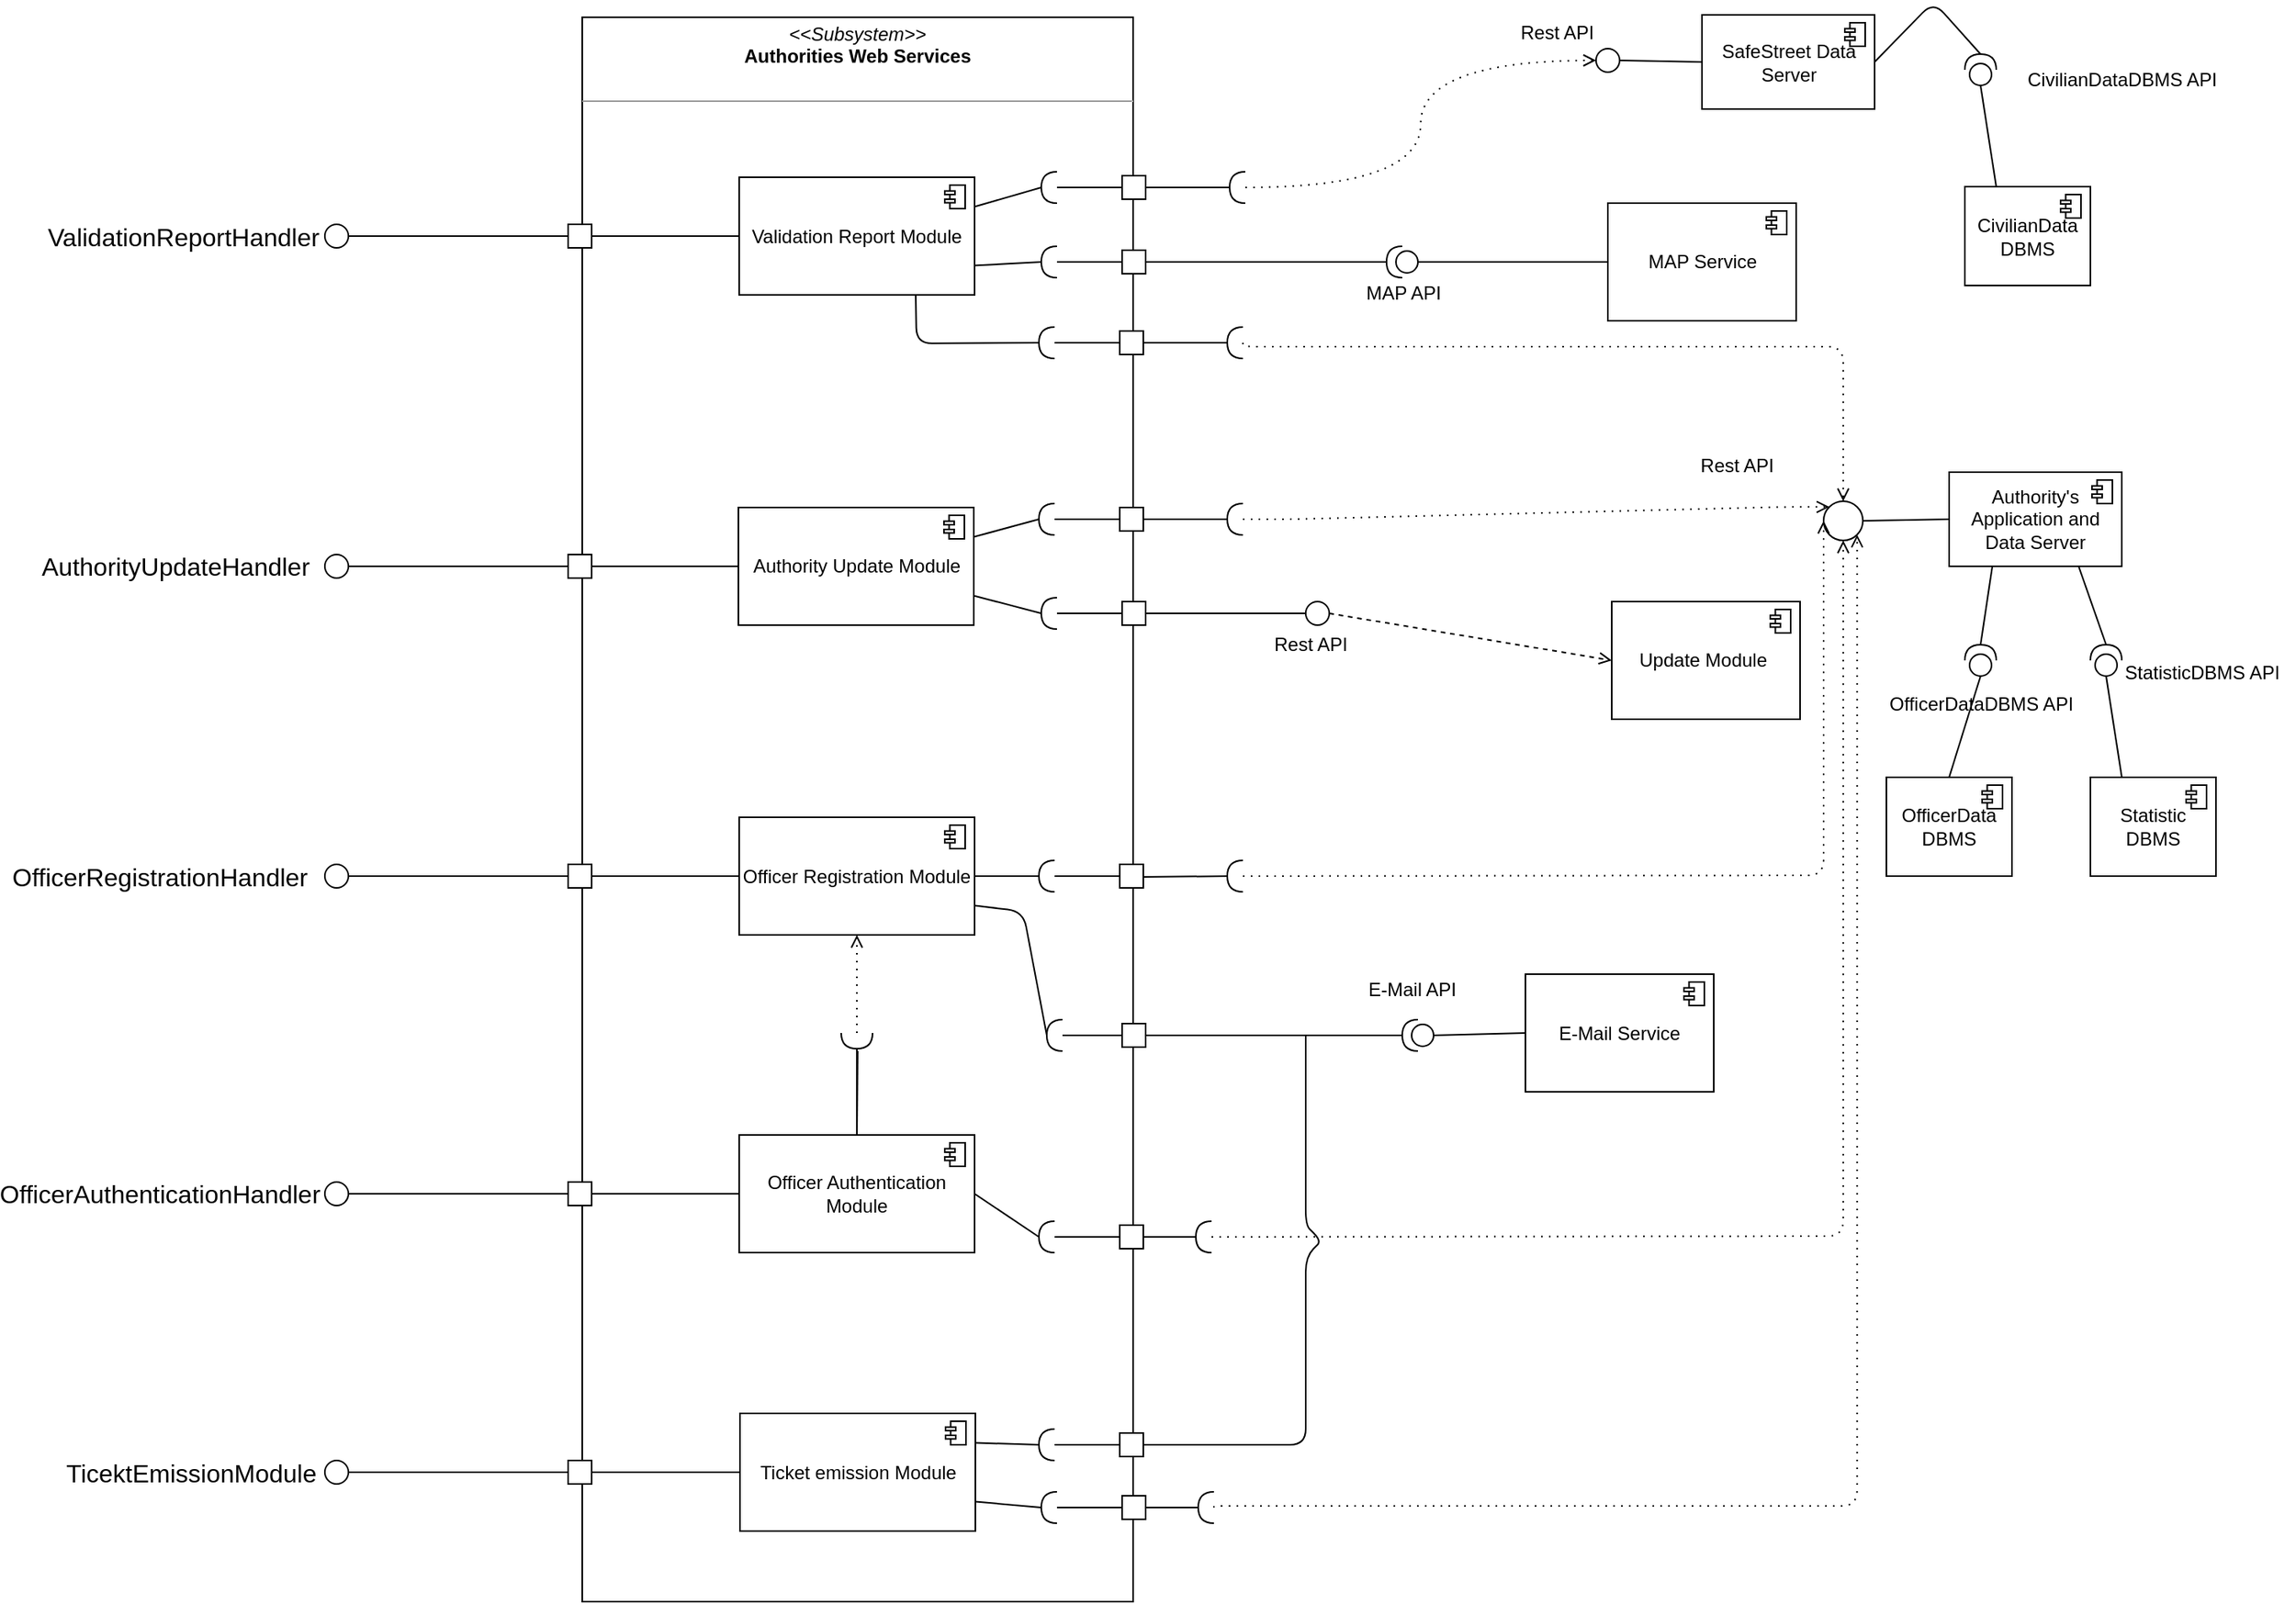 <mxfile version="12.2.6" type="device" pages="1"><diagram id="7313FzTqsK04Uug-uQVO" name="Page-1"><mxGraphModel dx="1117" dy="600" grid="1" gridSize="10" guides="1" tooltips="1" connect="1" arrows="1" fold="1" page="0" pageScale="1" pageWidth="1169" pageHeight="827" math="0" shadow="0"><root><mxCell id="0"/><mxCell id="1" parent="0"/><mxCell id="FjwU_czPNZbMRuDMUTkE-5" value="&lt;p style=&quot;margin: 0px ; margin-top: 4px ; text-align: center&quot;&gt;&lt;i&gt;&amp;lt;&amp;lt;Subsystem&amp;gt;&amp;gt;&lt;/i&gt;&lt;br&gt;&lt;b&gt;Authorities Web Services&lt;/b&gt;&lt;/p&gt;&lt;br&gt;&lt;hr size=&quot;1&quot;&gt;&lt;p style=&quot;margin: 0px ; margin-left: 4px&quot;&gt;&lt;br&gt;&lt;/p&gt;" style="verticalAlign=top;align=left;overflow=fill;fontSize=12;fontFamily=Helvetica;html=1;" parent="1" vertex="1"><mxGeometry x="409" y="30" width="351" height="1010" as="geometry"/></mxCell><mxCell id="FjwU_czPNZbMRuDMUTkE-6" value="Validation Report Module" style="html=1;outlineConnect=0;whiteSpace=wrap;shape=mxgraph.archimate3.application;appType=comp;archiType=square;" parent="1" vertex="1"><mxGeometry x="509" y="132" width="150" height="75" as="geometry"/></mxCell><mxCell id="FjwU_czPNZbMRuDMUTkE-7" value="Authority Update Module" style="html=1;outlineConnect=0;whiteSpace=wrap;shape=mxgraph.archimate3.application;appType=comp;archiType=square;" parent="1" vertex="1"><mxGeometry x="508.5" y="342.5" width="150" height="75" as="geometry"/></mxCell><mxCell id="FjwU_czPNZbMRuDMUTkE-8" value="Officer Registration Module" style="html=1;outlineConnect=0;whiteSpace=wrap;shape=mxgraph.archimate3.application;appType=comp;archiType=square;" parent="1" vertex="1"><mxGeometry x="509" y="540" width="150" height="75" as="geometry"/></mxCell><mxCell id="FjwU_czPNZbMRuDMUTkE-9" value="MAP Service" style="html=1;outlineConnect=0;whiteSpace=wrap;shape=mxgraph.archimate3.application;appType=comp;archiType=square;" parent="1" vertex="1"><mxGeometry x="1062.5" y="148.5" width="120" height="75" as="geometry"/></mxCell><mxCell id="FjwU_czPNZbMRuDMUTkE-11" value="&lt;font style=&quot;font-size: 16px&quot;&gt;ValidationReportHandler&lt;/font&gt;" style="text;html=1;strokeColor=none;fillColor=none;align=center;verticalAlign=middle;whiteSpace=wrap;rounded=0;" parent="1" vertex="1"><mxGeometry x="110" y="153" width="90" height="33" as="geometry"/></mxCell><mxCell id="FjwU_czPNZbMRuDMUTkE-13" value="" style="ellipse;html=1;verticalLabelPosition=bottom;labelBackgroundColor=#ffffff;verticalAlign=top;fillColor=#ffffff;aspect=fixed;" parent="1" vertex="1"><mxGeometry x="245" y="162" width="15" height="15" as="geometry"/></mxCell><mxCell id="FjwU_czPNZbMRuDMUTkE-14" value="" style="whiteSpace=wrap;html=1;aspect=fixed;" parent="1" vertex="1"><mxGeometry x="400" y="162" width="15" height="15" as="geometry"/></mxCell><mxCell id="FjwU_czPNZbMRuDMUTkE-15" value="" style="endArrow=none;html=1;exitX=1;exitY=0.5;exitDx=0;exitDy=0;entryX=0;entryY=0.5;entryDx=0;entryDy=0;" parent="1" source="FjwU_czPNZbMRuDMUTkE-13" target="FjwU_czPNZbMRuDMUTkE-14" edge="1"><mxGeometry width="50" height="50" relative="1" as="geometry"><mxPoint x="310" y="250" as="sourcePoint"/><mxPoint x="360" y="200" as="targetPoint"/></mxGeometry></mxCell><mxCell id="FjwU_czPNZbMRuDMUTkE-16" value="" style="endArrow=none;html=1;entryX=0;entryY=0.5;entryDx=0;entryDy=0;entryPerimeter=0;exitX=1;exitY=0.5;exitDx=0;exitDy=0;" parent="1" source="FjwU_czPNZbMRuDMUTkE-14" target="FjwU_czPNZbMRuDMUTkE-6" edge="1"><mxGeometry width="50" height="50" relative="1" as="geometry"><mxPoint x="290" y="290" as="sourcePoint"/><mxPoint x="340" y="240" as="targetPoint"/></mxGeometry></mxCell><mxCell id="FjwU_czPNZbMRuDMUTkE-17" value="" style="whiteSpace=wrap;html=1;aspect=fixed;" parent="1" vertex="1"><mxGeometry x="753" y="178.5" width="15" height="15" as="geometry"/></mxCell><mxCell id="FjwU_czPNZbMRuDMUTkE-18" value="" style="shape=requiredInterface;html=1;verticalLabelPosition=bottom;direction=west;" parent="1" vertex="1"><mxGeometry x="701.5" y="176" width="10" height="20" as="geometry"/></mxCell><mxCell id="FjwU_czPNZbMRuDMUTkE-23" value="" style="endArrow=none;html=1;entryX=1;entryY=0.5;entryDx=0;entryDy=0;entryPerimeter=0;exitX=1;exitY=0.75;exitDx=0;exitDy=0;exitPerimeter=0;" parent="1" source="FjwU_czPNZbMRuDMUTkE-6" target="FjwU_czPNZbMRuDMUTkE-18" edge="1"><mxGeometry width="50" height="50" relative="1" as="geometry"><mxPoint x="658" y="186" as="sourcePoint"/><mxPoint x="720" y="215" as="targetPoint"/></mxGeometry></mxCell><mxCell id="FjwU_czPNZbMRuDMUTkE-24" value="" style="endArrow=none;html=1;entryX=0;entryY=0.5;entryDx=0;entryDy=0;exitX=0;exitY=0.5;exitDx=0;exitDy=0;exitPerimeter=0;" parent="1" source="FjwU_czPNZbMRuDMUTkE-18" target="FjwU_czPNZbMRuDMUTkE-17" edge="1"><mxGeometry width="50" height="50" relative="1" as="geometry"><mxPoint x="721.5" y="256" as="sourcePoint"/><mxPoint x="763" y="256" as="targetPoint"/></mxGeometry></mxCell><mxCell id="FjwU_czPNZbMRuDMUTkE-25" value="MAP API" style="shape=providedRequiredInterface;html=1;verticalLabelPosition=bottom;direction=west;" parent="1" vertex="1"><mxGeometry x="921.5" y="176" width="20" height="20" as="geometry"/></mxCell><mxCell id="FjwU_czPNZbMRuDMUTkE-28" value="" style="endArrow=none;html=1;entryX=1;entryY=0.5;entryDx=0;entryDy=0;exitX=1;exitY=0.5;exitDx=0;exitDy=0;entryPerimeter=0;" parent="1" source="FjwU_czPNZbMRuDMUTkE-17" target="FjwU_czPNZbMRuDMUTkE-25" edge="1"><mxGeometry width="50" height="50" relative="1" as="geometry"><mxPoint x="778" y="256" as="sourcePoint"/><mxPoint x="931.5" y="255" as="targetPoint"/></mxGeometry></mxCell><mxCell id="FjwU_czPNZbMRuDMUTkE-30" value="" style="endArrow=none;html=1;entryX=0;entryY=0.5;entryDx=0;entryDy=0;exitX=0;exitY=0.5;exitDx=0;exitDy=0;entryPerimeter=0;exitPerimeter=0;" parent="1" source="FjwU_czPNZbMRuDMUTkE-25" target="FjwU_czPNZbMRuDMUTkE-9" edge="1"><mxGeometry width="50" height="50" relative="1" as="geometry"><mxPoint x="950" y="204" as="sourcePoint"/><mxPoint x="1070" y="207.5" as="targetPoint"/></mxGeometry></mxCell><mxCell id="FjwU_czPNZbMRuDMUTkE-31" value="Authority's Application and Data Server" style="html=1;outlineConnect=0;whiteSpace=wrap;shape=mxgraph.archimate3.application;appType=comp;archiType=square;" parent="1" vertex="1"><mxGeometry x="1280" y="320" width="110" height="60" as="geometry"/></mxCell><mxCell id="FjwU_czPNZbMRuDMUTkE-32" value="" style="ellipse;html=1;verticalLabelPosition=bottom;labelBackgroundColor=#ffffff;verticalAlign=top;fillColor=#ffffff;aspect=fixed;" parent="1" vertex="1"><mxGeometry x="1200" y="338.5" width="25" height="25" as="geometry"/></mxCell><mxCell id="FjwU_czPNZbMRuDMUTkE-33" value="" style="endArrow=none;html=1;entryX=0;entryY=0.5;entryDx=0;entryDy=0;exitX=1;exitY=0.5;exitDx=0;exitDy=0;entryPerimeter=0;" parent="1" source="FjwU_czPNZbMRuDMUTkE-32" target="FjwU_czPNZbMRuDMUTkE-31" edge="1"><mxGeometry width="50" height="50" relative="1" as="geometry"><mxPoint x="992" y="259" as="sourcePoint"/><mxPoint x="1112" y="262.5" as="targetPoint"/></mxGeometry></mxCell><mxCell id="FjwU_czPNZbMRuDMUTkE-34" value="" style="shape=requiredInterface;html=1;verticalLabelPosition=bottom;direction=west;" parent="1" vertex="1"><mxGeometry x="700" y="227.5" width="10" height="20" as="geometry"/></mxCell><mxCell id="FjwU_czPNZbMRuDMUTkE-35" value="" style="endArrow=none;html=1;entryX=0;entryY=0.5;entryDx=0;entryDy=0;exitX=0;exitY=0.5;exitDx=0;exitDy=0;exitPerimeter=0;" parent="1" source="FjwU_czPNZbMRuDMUTkE-34" target="FjwU_czPNZbMRuDMUTkE-36" edge="1"><mxGeometry width="50" height="50" relative="1" as="geometry"><mxPoint x="720" y="205" as="sourcePoint"/><mxPoint x="761.5" y="205" as="targetPoint"/></mxGeometry></mxCell><mxCell id="FjwU_czPNZbMRuDMUTkE-36" value="" style="whiteSpace=wrap;html=1;aspect=fixed;" parent="1" vertex="1"><mxGeometry x="751.5" y="230" width="15" height="15" as="geometry"/></mxCell><mxCell id="FjwU_czPNZbMRuDMUTkE-37" value="" style="endArrow=none;html=1;entryX=1;entryY=0.5;entryDx=0;entryDy=0;exitX=0.75;exitY=1;exitDx=0;exitDy=0;exitPerimeter=0;entryPerimeter=0;" parent="1" source="FjwU_czPNZbMRuDMUTkE-6" target="FjwU_czPNZbMRuDMUTkE-34" edge="1"><mxGeometry width="50" height="50" relative="1" as="geometry"><mxPoint x="620" y="237" as="sourcePoint"/><mxPoint x="661.5" y="237" as="targetPoint"/><Array as="points"><mxPoint x="622" y="238"/></Array></mxGeometry></mxCell><mxCell id="FjwU_czPNZbMRuDMUTkE-38" value="" style="shape=requiredInterface;html=1;verticalLabelPosition=bottom;direction=west;" parent="1" vertex="1"><mxGeometry x="820" y="227.5" width="10" height="20" as="geometry"/></mxCell><mxCell id="FjwU_czPNZbMRuDMUTkE-39" value="" style="endArrow=none;html=1;entryX=1;entryY=0.5;entryDx=0;entryDy=0;exitX=1;exitY=0.5;exitDx=0;exitDy=0;entryPerimeter=0;" parent="1" source="FjwU_czPNZbMRuDMUTkE-36" target="FjwU_czPNZbMRuDMUTkE-38" edge="1"><mxGeometry width="50" height="50" relative="1" as="geometry"><mxPoint x="720" y="247.5" as="sourcePoint"/><mxPoint x="761.5" y="247.5" as="targetPoint"/></mxGeometry></mxCell><mxCell id="FjwU_czPNZbMRuDMUTkE-41" value="" style="edgeStyle=elbowEdgeStyle;html=1;endArrow=open;elbow=vertical;endFill=0;dashed=1;dashPattern=1 4;exitX=0;exitY=0.5;exitDx=0;exitDy=0;exitPerimeter=0;entryX=0.5;entryY=0;entryDx=0;entryDy=0;" parent="1" source="FjwU_czPNZbMRuDMUTkE-38" target="FjwU_czPNZbMRuDMUTkE-32" edge="1"><mxGeometry width="160" relative="1" as="geometry"><mxPoint x="870" y="250" as="sourcePoint"/><mxPoint x="1030" y="250" as="targetPoint"/><Array as="points"><mxPoint x="880" y="240"/><mxPoint x="910" y="240"/></Array></mxGeometry></mxCell><mxCell id="FjwU_czPNZbMRuDMUTkE-43" value="Rest API" style="text;html=1;strokeColor=none;fillColor=none;align=center;verticalAlign=middle;whiteSpace=wrap;rounded=0;" parent="1" vertex="1"><mxGeometry x="1100" y="306" width="90" height="20" as="geometry"/></mxCell><mxCell id="FjwU_czPNZbMRuDMUTkE-49" value="" style="shape=requiredInterface;html=1;verticalLabelPosition=bottom;direction=west;" parent="1" vertex="1"><mxGeometry x="700" y="340" width="10" height="20" as="geometry"/></mxCell><mxCell id="FjwU_czPNZbMRuDMUTkE-50" value="" style="endArrow=none;html=1;entryX=0;entryY=0.5;entryDx=0;entryDy=0;exitX=0;exitY=0.5;exitDx=0;exitDy=0;exitPerimeter=0;" parent="1" source="FjwU_czPNZbMRuDMUTkE-49" target="FjwU_czPNZbMRuDMUTkE-51" edge="1"><mxGeometry width="50" height="50" relative="1" as="geometry"><mxPoint x="720" y="317.5" as="sourcePoint"/><mxPoint x="761.5" y="317.5" as="targetPoint"/></mxGeometry></mxCell><mxCell id="FjwU_czPNZbMRuDMUTkE-51" value="" style="whiteSpace=wrap;html=1;aspect=fixed;" parent="1" vertex="1"><mxGeometry x="751.5" y="342.5" width="15" height="15" as="geometry"/></mxCell><mxCell id="FjwU_czPNZbMRuDMUTkE-52" value="" style="shape=requiredInterface;html=1;verticalLabelPosition=bottom;direction=west;" parent="1" vertex="1"><mxGeometry x="820" y="340" width="10" height="20" as="geometry"/></mxCell><mxCell id="FjwU_czPNZbMRuDMUTkE-53" value="" style="endArrow=none;html=1;entryX=1;entryY=0.5;entryDx=0;entryDy=0;exitX=1;exitY=0.5;exitDx=0;exitDy=0;entryPerimeter=0;" parent="1" source="FjwU_czPNZbMRuDMUTkE-51" target="FjwU_czPNZbMRuDMUTkE-52" edge="1"><mxGeometry width="50" height="50" relative="1" as="geometry"><mxPoint x="720" y="360" as="sourcePoint"/><mxPoint x="761.5" y="360" as="targetPoint"/></mxGeometry></mxCell><mxCell id="FjwU_czPNZbMRuDMUTkE-54" value="" style="endArrow=none;html=1;entryX=1;entryY=0.5;entryDx=0;entryDy=0;exitX=1;exitY=0.25;exitDx=0;exitDy=0;exitPerimeter=0;entryPerimeter=0;" parent="1" source="FjwU_czPNZbMRuDMUTkE-7" target="FjwU_czPNZbMRuDMUTkE-49" edge="1"><mxGeometry width="50" height="50" relative="1" as="geometry"><mxPoint x="720" y="390" as="sourcePoint"/><mxPoint x="761.5" y="390" as="targetPoint"/></mxGeometry></mxCell><mxCell id="FjwU_czPNZbMRuDMUTkE-55" value="" style="edgeStyle=entityRelationEdgeStyle;html=1;endArrow=open;elbow=vertical;endFill=0;dashed=1;dashPattern=1 4;exitX=0;exitY=0.5;exitDx=0;exitDy=0;exitPerimeter=0;entryX=0;entryY=0;entryDx=0;entryDy=0;" parent="1" source="FjwU_czPNZbMRuDMUTkE-52" target="FjwU_czPNZbMRuDMUTkE-32" edge="1"><mxGeometry width="160" relative="1" as="geometry"><mxPoint x="840.345" y="247.207" as="sourcePoint"/><mxPoint x="1080" y="333" as="targetPoint"/></mxGeometry></mxCell><mxCell id="FjwU_czPNZbMRuDMUTkE-59" value="" style="ellipse;html=1;verticalLabelPosition=bottom;labelBackgroundColor=#ffffff;verticalAlign=top;fillColor=#ffffff;aspect=fixed;" parent="1" vertex="1"><mxGeometry x="245" y="372.5" width="15" height="15" as="geometry"/></mxCell><mxCell id="FjwU_czPNZbMRuDMUTkE-60" value="" style="whiteSpace=wrap;html=1;aspect=fixed;" parent="1" vertex="1"><mxGeometry x="400" y="372.5" width="15" height="15" as="geometry"/></mxCell><mxCell id="FjwU_czPNZbMRuDMUTkE-61" value="" style="endArrow=none;html=1;exitX=1;exitY=0.5;exitDx=0;exitDy=0;entryX=0;entryY=0.5;entryDx=0;entryDy=0;" parent="1" source="FjwU_czPNZbMRuDMUTkE-59" target="FjwU_czPNZbMRuDMUTkE-60" edge="1"><mxGeometry width="50" height="50" relative="1" as="geometry"><mxPoint x="310" y="460.5" as="sourcePoint"/><mxPoint x="360" y="410.5" as="targetPoint"/></mxGeometry></mxCell><mxCell id="FjwU_czPNZbMRuDMUTkE-62" value="&lt;font style=&quot;font-size: 16px&quot;&gt;AuthorityUpdateHandler&lt;/font&gt;" style="text;html=1;strokeColor=none;fillColor=none;align=center;verticalAlign=middle;whiteSpace=wrap;rounded=0;" parent="1" vertex="1"><mxGeometry x="105" y="363.5" width="90" height="33" as="geometry"/></mxCell><mxCell id="FjwU_czPNZbMRuDMUTkE-63" value="" style="endArrow=none;html=1;exitX=1;exitY=0.5;exitDx=0;exitDy=0;entryX=0;entryY=0.5;entryDx=0;entryDy=0;entryPerimeter=0;" parent="1" source="FjwU_czPNZbMRuDMUTkE-60" target="FjwU_czPNZbMRuDMUTkE-7" edge="1"><mxGeometry width="50" height="50" relative="1" as="geometry"><mxPoint x="270" y="390" as="sourcePoint"/><mxPoint x="410" y="390" as="targetPoint"/></mxGeometry></mxCell><mxCell id="FjwU_czPNZbMRuDMUTkE-74" value="" style="shape=requiredInterface;html=1;verticalLabelPosition=bottom;direction=west;" parent="1" vertex="1"><mxGeometry x="700" y="567.5" width="10" height="20" as="geometry"/></mxCell><mxCell id="FjwU_czPNZbMRuDMUTkE-75" value="" style="endArrow=none;html=1;entryX=0;entryY=0.5;entryDx=0;entryDy=0;exitX=0;exitY=0.5;exitDx=0;exitDy=0;exitPerimeter=0;" parent="1" source="FjwU_czPNZbMRuDMUTkE-74" target="FjwU_czPNZbMRuDMUTkE-76" edge="1"><mxGeometry width="50" height="50" relative="1" as="geometry"><mxPoint x="720" y="545" as="sourcePoint"/><mxPoint x="761.5" y="545" as="targetPoint"/></mxGeometry></mxCell><mxCell id="FjwU_czPNZbMRuDMUTkE-76" value="" style="whiteSpace=wrap;html=1;aspect=fixed;" parent="1" vertex="1"><mxGeometry x="751.5" y="570" width="15" height="15" as="geometry"/></mxCell><mxCell id="FjwU_czPNZbMRuDMUTkE-79" value="" style="endArrow=none;html=1;entryX=1;entryY=0.5;entryDx=0;entryDy=0;exitX=1;exitY=0.5;exitDx=0;exitDy=0;exitPerimeter=0;entryPerimeter=0;" parent="1" source="FjwU_czPNZbMRuDMUTkE-8" target="FjwU_czPNZbMRuDMUTkE-74" edge="1"><mxGeometry width="50" height="50" relative="1" as="geometry"><mxPoint x="720" y="587.5" as="sourcePoint"/><mxPoint x="761.5" y="587.5" as="targetPoint"/></mxGeometry></mxCell><mxCell id="FjwU_czPNZbMRuDMUTkE-84" value="" style="ellipse;html=1;verticalLabelPosition=bottom;labelBackgroundColor=#ffffff;verticalAlign=top;fillColor=#ffffff;aspect=fixed;" parent="1" vertex="1"><mxGeometry x="245" y="570" width="15" height="15" as="geometry"/></mxCell><mxCell id="FjwU_czPNZbMRuDMUTkE-85" value="" style="whiteSpace=wrap;html=1;aspect=fixed;" parent="1" vertex="1"><mxGeometry x="400" y="570" width="15" height="15" as="geometry"/></mxCell><mxCell id="FjwU_czPNZbMRuDMUTkE-86" value="" style="endArrow=none;html=1;exitX=1;exitY=0.5;exitDx=0;exitDy=0;entryX=0;entryY=0.5;entryDx=0;entryDy=0;" parent="1" source="FjwU_czPNZbMRuDMUTkE-84" target="FjwU_czPNZbMRuDMUTkE-85" edge="1"><mxGeometry width="50" height="50" relative="1" as="geometry"><mxPoint x="310" y="658" as="sourcePoint"/><mxPoint x="360" y="608" as="targetPoint"/></mxGeometry></mxCell><mxCell id="FjwU_czPNZbMRuDMUTkE-87" value="&lt;span style=&quot;font-size: 16px&quot;&gt;OfficerAuthenticationHandler&lt;/span&gt;" style="text;html=1;strokeColor=none;fillColor=none;align=center;verticalAlign=middle;whiteSpace=wrap;rounded=0;" parent="1" vertex="1"><mxGeometry x="105" y="763.5" width="70" height="33" as="geometry"/></mxCell><mxCell id="FjwU_czPNZbMRuDMUTkE-89" value="" style="endArrow=none;html=1;entryX=0;entryY=0.5;entryDx=0;entryDy=0;entryPerimeter=0;exitX=1;exitY=0.5;exitDx=0;exitDy=0;" parent="1" source="FjwU_czPNZbMRuDMUTkE-85" target="FjwU_czPNZbMRuDMUTkE-8" edge="1"><mxGeometry width="50" height="50" relative="1" as="geometry"><mxPoint x="270.0" y="587.5" as="sourcePoint"/><mxPoint x="410" y="587.5" as="targetPoint"/></mxGeometry></mxCell><mxCell id="FjwU_czPNZbMRuDMUTkE-98" value="Officer Authentication Module" style="html=1;outlineConnect=0;whiteSpace=wrap;shape=mxgraph.archimate3.application;appType=comp;archiType=square;" parent="1" vertex="1"><mxGeometry x="509" y="742.5" width="150" height="75" as="geometry"/></mxCell><mxCell id="FjwU_czPNZbMRuDMUTkE-99" value="" style="ellipse;html=1;verticalLabelPosition=bottom;labelBackgroundColor=#ffffff;verticalAlign=top;fillColor=#ffffff;aspect=fixed;" parent="1" vertex="1"><mxGeometry x="245" y="772.5" width="15" height="15" as="geometry"/></mxCell><mxCell id="FjwU_czPNZbMRuDMUTkE-100" value="" style="whiteSpace=wrap;html=1;aspect=fixed;" parent="1" vertex="1"><mxGeometry x="400" y="772.5" width="15" height="15" as="geometry"/></mxCell><mxCell id="FjwU_czPNZbMRuDMUTkE-101" value="" style="endArrow=none;html=1;exitX=1;exitY=0.5;exitDx=0;exitDy=0;entryX=0;entryY=0.5;entryDx=0;entryDy=0;" parent="1" source="FjwU_czPNZbMRuDMUTkE-99" target="FjwU_czPNZbMRuDMUTkE-100" edge="1"><mxGeometry width="50" height="50" relative="1" as="geometry"><mxPoint x="310" y="888" as="sourcePoint"/><mxPoint x="360" y="838" as="targetPoint"/></mxGeometry></mxCell><mxCell id="FjwU_czPNZbMRuDMUTkE-102" value="&lt;font style=&quot;font-size: 16px&quot;&gt;OfficerRegistrationHandler&lt;/font&gt;" style="text;html=1;strokeColor=none;fillColor=none;align=center;verticalAlign=middle;whiteSpace=wrap;rounded=0;" parent="1" vertex="1"><mxGeometry x="85" y="561" width="110" height="33" as="geometry"/></mxCell><mxCell id="FjwU_czPNZbMRuDMUTkE-103" value="" style="endArrow=none;html=1;entryX=0;entryY=0.5;entryDx=0;entryDy=0;entryPerimeter=0;exitX=1;exitY=0.5;exitDx=0;exitDy=0;" parent="1" source="FjwU_czPNZbMRuDMUTkE-100" target="FjwU_czPNZbMRuDMUTkE-98" edge="1"><mxGeometry width="50" height="50" relative="1" as="geometry"><mxPoint x="430" y="808" as="sourcePoint"/><mxPoint x="485" y="870.0" as="targetPoint"/></mxGeometry></mxCell><mxCell id="FjwU_czPNZbMRuDMUTkE-121" value="" style="shape=requiredInterface;html=1;verticalLabelPosition=bottom;direction=west;" parent="1" vertex="1"><mxGeometry x="700" y="797.5" width="10" height="20" as="geometry"/></mxCell><mxCell id="FjwU_czPNZbMRuDMUTkE-122" value="" style="endArrow=none;html=1;entryX=0;entryY=0.5;entryDx=0;entryDy=0;exitX=0;exitY=0.5;exitDx=0;exitDy=0;exitPerimeter=0;" parent="1" source="FjwU_czPNZbMRuDMUTkE-121" target="FjwU_czPNZbMRuDMUTkE-123" edge="1"><mxGeometry width="50" height="50" relative="1" as="geometry"><mxPoint x="720" y="775" as="sourcePoint"/><mxPoint x="761.5" y="775" as="targetPoint"/></mxGeometry></mxCell><mxCell id="FjwU_czPNZbMRuDMUTkE-123" value="" style="whiteSpace=wrap;html=1;aspect=fixed;" parent="1" vertex="1"><mxGeometry x="751.5" y="800" width="15" height="15" as="geometry"/></mxCell><mxCell id="FjwU_czPNZbMRuDMUTkE-124" value="" style="shape=requiredInterface;html=1;verticalLabelPosition=bottom;direction=west;" parent="1" vertex="1"><mxGeometry x="800" y="797.5" width="10" height="20" as="geometry"/></mxCell><mxCell id="FjwU_czPNZbMRuDMUTkE-125" value="" style="endArrow=none;html=1;entryX=1;entryY=0.5;entryDx=0;entryDy=0;exitX=1;exitY=0.5;exitDx=0;exitDy=0;entryPerimeter=0;" parent="1" source="FjwU_czPNZbMRuDMUTkE-123" target="FjwU_czPNZbMRuDMUTkE-124" edge="1"><mxGeometry width="50" height="50" relative="1" as="geometry"><mxPoint x="720" y="817.5" as="sourcePoint"/><mxPoint x="761.5" y="817.5" as="targetPoint"/></mxGeometry></mxCell><mxCell id="FjwU_czPNZbMRuDMUTkE-126" value="" style="endArrow=none;html=1;entryX=1;entryY=0.5;entryDx=0;entryDy=0;exitX=1;exitY=0.5;exitDx=0;exitDy=0;exitPerimeter=0;entryPerimeter=0;" parent="1" source="FjwU_czPNZbMRuDMUTkE-98" target="FjwU_czPNZbMRuDMUTkE-121" edge="1"><mxGeometry width="50" height="50" relative="1" as="geometry"><mxPoint x="720" y="695.5" as="sourcePoint"/><mxPoint x="761.5" y="695.5" as="targetPoint"/></mxGeometry></mxCell><mxCell id="FjwU_czPNZbMRuDMUTkE-127" value="" style="edgeStyle=elbowEdgeStyle;html=1;endArrow=open;elbow=vertical;endFill=0;dashed=1;dashPattern=1 4;exitX=0;exitY=0.5;exitDx=0;exitDy=0;exitPerimeter=0;entryX=0.5;entryY=1;entryDx=0;entryDy=0;" parent="1" source="FjwU_czPNZbMRuDMUTkE-124" target="FjwU_czPNZbMRuDMUTkE-32" edge="1"><mxGeometry width="160" relative="1" as="geometry"><mxPoint x="849.845" y="810.448" as="sourcePoint"/><mxPoint x="998" y="808" as="targetPoint"/><Array as="points"><mxPoint x="980" y="807"/><mxPoint x="1150" y="808"/><mxPoint x="1120" y="807"/><mxPoint x="1110" y="840"/><mxPoint x="1230" y="793"/><mxPoint x="1030" y="800"/><mxPoint x="1179.5" y="811"/><mxPoint x="989.5" y="810.5"/></Array></mxGeometry></mxCell><mxCell id="Ybgn34flJqkv2Dovc1XF-6" value="" style="endArrow=none;html=1;exitX=0;exitY=0.5;exitDx=0;exitDy=0;exitPerimeter=0;entryX=0.5;entryY=0;entryDx=0;entryDy=0;entryPerimeter=0;" parent="1" target="FjwU_czPNZbMRuDMUTkE-98" edge="1"><mxGeometry width="50" height="50" relative="1" as="geometry"><mxPoint x="584.5" y="689" as="sourcePoint"/><mxPoint x="630.5" y="712.5" as="targetPoint"/><Array as="points"/></mxGeometry></mxCell><mxCell id="Ybgn34flJqkv2Dovc1XF-29" value="" style="shape=requiredInterface;html=1;verticalLabelPosition=bottom;direction=west;" parent="1" vertex="1"><mxGeometry x="820" y="567.5" width="10" height="20" as="geometry"/></mxCell><mxCell id="Ybgn34flJqkv2Dovc1XF-30" value="" style="endArrow=none;html=1;entryX=1;entryY=0.5;entryDx=0;entryDy=0;entryPerimeter=0;" parent="1" target="Ybgn34flJqkv2Dovc1XF-29" edge="1"><mxGeometry width="50" height="50" relative="1" as="geometry"><mxPoint x="767" y="578" as="sourcePoint"/><mxPoint x="830" y="390" as="targetPoint"/></mxGeometry></mxCell><mxCell id="Ybgn34flJqkv2Dovc1XF-31" value="" style="edgeStyle=elbowEdgeStyle;html=1;endArrow=open;elbow=vertical;endFill=0;dashed=1;dashPattern=1 4;exitX=0;exitY=0.5;exitDx=0;exitDy=0;exitPerimeter=0;entryX=0;entryY=0.5;entryDx=0;entryDy=0;" parent="1" source="Ybgn34flJqkv2Dovc1XF-29" target="FjwU_czPNZbMRuDMUTkE-32" edge="1"><mxGeometry width="160" relative="1" as="geometry"><mxPoint x="846.345" y="577.552" as="sourcePoint"/><mxPoint x="1280" y="577" as="targetPoint"/><Array as="points"><mxPoint x="1000" y="577"/><mxPoint x="1016" y="577"/><mxPoint x="1186" y="578"/><mxPoint x="1156" y="577"/><mxPoint x="1146" y="610"/><mxPoint x="1266" y="563"/><mxPoint x="1066" y="570"/><mxPoint x="1215.5" y="581"/><mxPoint x="1025.5" y="580.5"/></Array></mxGeometry></mxCell><mxCell id="n9TejA19yxq6GMOSqFaD-4" value="Update Module&amp;nbsp;" style="html=1;outlineConnect=0;whiteSpace=wrap;shape=mxgraph.archimate3.application;appType=comp;archiType=square;" vertex="1" parent="1"><mxGeometry x="1065" y="402.5" width="120" height="75" as="geometry"/></mxCell><mxCell id="n9TejA19yxq6GMOSqFaD-6" value="" style="endArrow=open;html=1;entryX=0;entryY=0.5;entryDx=0;entryDy=0;exitX=1;exitY=0.5;exitDx=0;exitDy=0;entryPerimeter=0;dashed=1;endFill=0;" edge="1" parent="1" source="n9TejA19yxq6GMOSqFaD-75" target="n9TejA19yxq6GMOSqFaD-4"><mxGeometry width="50" height="50" relative="1" as="geometry"><mxPoint x="890" y="410" as="sourcePoint"/><mxPoint x="1057.5" y="510" as="targetPoint"/></mxGeometry></mxCell><mxCell id="n9TejA19yxq6GMOSqFaD-12" value="" style="shape=requiredInterface;html=1;verticalLabelPosition=bottom;direction=west;" vertex="1" parent="1"><mxGeometry x="701.5" y="400" width="10" height="20" as="geometry"/></mxCell><mxCell id="n9TejA19yxq6GMOSqFaD-13" value="" style="endArrow=none;html=1;entryX=0;entryY=0.5;entryDx=0;entryDy=0;exitX=0;exitY=0.5;exitDx=0;exitDy=0;exitPerimeter=0;" edge="1" parent="1" source="n9TejA19yxq6GMOSqFaD-12" target="n9TejA19yxq6GMOSqFaD-14"><mxGeometry width="50" height="50" relative="1" as="geometry"><mxPoint x="721.5" y="377.5" as="sourcePoint"/><mxPoint x="763.0" y="377.5" as="targetPoint"/></mxGeometry></mxCell><mxCell id="n9TejA19yxq6GMOSqFaD-14" value="" style="whiteSpace=wrap;html=1;aspect=fixed;" vertex="1" parent="1"><mxGeometry x="753" y="402.5" width="15" height="15" as="geometry"/></mxCell><mxCell id="n9TejA19yxq6GMOSqFaD-17" value="" style="endArrow=none;html=1;entryX=1;entryY=0.5;entryDx=0;entryDy=0;exitX=1;exitY=0.75;exitDx=0;exitDy=0;exitPerimeter=0;entryPerimeter=0;" edge="1" parent="1" source="FjwU_czPNZbMRuDMUTkE-7" target="n9TejA19yxq6GMOSqFaD-12"><mxGeometry width="50" height="50" relative="1" as="geometry"><mxPoint x="668.5" y="371.25" as="sourcePoint"/><mxPoint x="710" y="360" as="targetPoint"/></mxGeometry></mxCell><mxCell id="n9TejA19yxq6GMOSqFaD-18" value="" style="endArrow=none;html=1;entryX=0;entryY=0.5;entryDx=0;entryDy=0;exitX=1;exitY=0.5;exitDx=0;exitDy=0;" edge="1" parent="1" source="n9TejA19yxq6GMOSqFaD-14" target="n9TejA19yxq6GMOSqFaD-75"><mxGeometry width="50" height="50" relative="1" as="geometry"><mxPoint x="831.5" y="410" as="sourcePoint"/><mxPoint x="870" y="410" as="targetPoint"/></mxGeometry></mxCell><mxCell id="n9TejA19yxq6GMOSqFaD-19" value="" style="shape=requiredInterface;html=1;verticalLabelPosition=bottom;direction=west;" vertex="1" parent="1"><mxGeometry x="701.5" y="128.5" width="10" height="20" as="geometry"/></mxCell><mxCell id="n9TejA19yxq6GMOSqFaD-20" value="" style="endArrow=none;html=1;entryX=0;entryY=0.5;entryDx=0;entryDy=0;exitX=0;exitY=0.5;exitDx=0;exitDy=0;exitPerimeter=0;" edge="1" parent="1" source="n9TejA19yxq6GMOSqFaD-19" target="n9TejA19yxq6GMOSqFaD-21"><mxGeometry width="50" height="50" relative="1" as="geometry"><mxPoint x="721.5" y="106" as="sourcePoint"/><mxPoint x="763.0" y="106" as="targetPoint"/></mxGeometry></mxCell><mxCell id="n9TejA19yxq6GMOSqFaD-21" value="" style="whiteSpace=wrap;html=1;aspect=fixed;" vertex="1" parent="1"><mxGeometry x="753" y="131" width="15" height="15" as="geometry"/></mxCell><mxCell id="n9TejA19yxq6GMOSqFaD-22" value="" style="shape=requiredInterface;html=1;verticalLabelPosition=bottom;direction=west;" vertex="1" parent="1"><mxGeometry x="821.5" y="128.5" width="10" height="20" as="geometry"/></mxCell><mxCell id="n9TejA19yxq6GMOSqFaD-23" value="" style="endArrow=none;html=1;entryX=1;entryY=0.5;entryDx=0;entryDy=0;exitX=1;exitY=0.5;exitDx=0;exitDy=0;entryPerimeter=0;" edge="1" parent="1" source="n9TejA19yxq6GMOSqFaD-21" target="n9TejA19yxq6GMOSqFaD-22"><mxGeometry width="50" height="50" relative="1" as="geometry"><mxPoint x="721.5" y="148.5" as="sourcePoint"/><mxPoint x="763.0" y="148.5" as="targetPoint"/></mxGeometry></mxCell><mxCell id="n9TejA19yxq6GMOSqFaD-24" value="" style="endArrow=none;html=1;entryX=1;entryY=0.5;entryDx=0;entryDy=0;entryPerimeter=0;exitX=1;exitY=0.25;exitDx=0;exitDy=0;exitPerimeter=0;" edge="1" parent="1" source="FjwU_czPNZbMRuDMUTkE-6" target="n9TejA19yxq6GMOSqFaD-19"><mxGeometry width="50" height="50" relative="1" as="geometry"><mxPoint x="669.0" y="198.25" as="sourcePoint"/><mxPoint x="711.5" y="196" as="targetPoint"/></mxGeometry></mxCell><mxCell id="n9TejA19yxq6GMOSqFaD-25" value="" style="edgeStyle=orthogonalEdgeStyle;html=1;endArrow=open;elbow=vertical;endFill=0;dashed=1;dashPattern=1 4;exitX=0;exitY=0.5;exitDx=0;exitDy=0;exitPerimeter=0;entryX=0;entryY=0.5;entryDx=0;entryDy=0;curved=1;" edge="1" parent="1" source="n9TejA19yxq6GMOSqFaD-22" target="n9TejA19yxq6GMOSqFaD-26"><mxGeometry width="160" relative="1" as="geometry"><mxPoint x="878.845" y="135.207" as="sourcePoint"/><mxPoint x="1256.086" y="236.586" as="targetPoint"/></mxGeometry></mxCell><mxCell id="n9TejA19yxq6GMOSqFaD-26" value="" style="ellipse;html=1;verticalLabelPosition=bottom;labelBackgroundColor=#ffffff;verticalAlign=top;fillColor=#ffffff;aspect=fixed;" vertex="1" parent="1"><mxGeometry x="1055" y="50" width="15" height="15" as="geometry"/></mxCell><mxCell id="n9TejA19yxq6GMOSqFaD-29" value="Rest API" style="text;html=1;resizable=0;points=[];autosize=1;align=left;verticalAlign=top;spacingTop=-4;" vertex="1" parent="1"><mxGeometry x="1005" y="30" width="60" height="20" as="geometry"/></mxCell><mxCell id="n9TejA19yxq6GMOSqFaD-30" value="SafeStreet Data Server" style="html=1;outlineConnect=0;whiteSpace=wrap;shape=mxgraph.archimate3.application;appType=comp;archiType=square;" vertex="1" parent="1"><mxGeometry x="1122.5" y="28.5" width="110" height="60" as="geometry"/></mxCell><mxCell id="n9TejA19yxq6GMOSqFaD-31" value="" style="endArrow=none;html=1;entryX=0;entryY=0.5;entryDx=0;entryDy=0;exitX=1;exitY=0.5;exitDx=0;exitDy=0;entryPerimeter=0;" edge="1" parent="1" source="n9TejA19yxq6GMOSqFaD-26" target="n9TejA19yxq6GMOSqFaD-30"><mxGeometry width="50" height="50" relative="1" as="geometry"><mxPoint x="951.5" y="196" as="sourcePoint"/><mxPoint x="1072.5" y="196" as="targetPoint"/></mxGeometry></mxCell><mxCell id="n9TejA19yxq6GMOSqFaD-32" value="E-Mail Service" style="html=1;outlineConnect=0;whiteSpace=wrap;shape=mxgraph.archimate3.application;appType=comp;archiType=square;" vertex="1" parent="1"><mxGeometry x="1010" y="640" width="120" height="75" as="geometry"/></mxCell><mxCell id="n9TejA19yxq6GMOSqFaD-33" value="" style="shape=providedRequiredInterface;html=1;verticalLabelPosition=bottom;direction=west;" vertex="1" parent="1"><mxGeometry x="931.5" y="669" width="20" height="20" as="geometry"/></mxCell><mxCell id="n9TejA19yxq6GMOSqFaD-34" value="" style="shape=requiredInterface;html=1;verticalLabelPosition=bottom;direction=west;" vertex="1" parent="1"><mxGeometry x="705" y="669" width="10" height="20" as="geometry"/></mxCell><mxCell id="n9TejA19yxq6GMOSqFaD-35" value="" style="endArrow=none;html=1;entryX=0;entryY=0.5;entryDx=0;entryDy=0;exitX=0;exitY=0.5;exitDx=0;exitDy=0;exitPerimeter=0;" edge="1" parent="1" source="n9TejA19yxq6GMOSqFaD-34" target="n9TejA19yxq6GMOSqFaD-36"><mxGeometry width="50" height="50" relative="1" as="geometry"><mxPoint x="720" y="582.5" as="sourcePoint"/><mxPoint x="761.5" y="582.5" as="targetPoint"/></mxGeometry></mxCell><mxCell id="n9TejA19yxq6GMOSqFaD-36" value="" style="whiteSpace=wrap;html=1;aspect=fixed;" vertex="1" parent="1"><mxGeometry x="753" y="671.5" width="15" height="15" as="geometry"/></mxCell><mxCell id="n9TejA19yxq6GMOSqFaD-37" value="" style="endArrow=none;html=1;entryX=1;entryY=0.5;entryDx=0;entryDy=0;exitX=1;exitY=0.5;exitDx=0;exitDy=0;entryPerimeter=0;" edge="1" parent="1" source="n9TejA19yxq6GMOSqFaD-36" target="n9TejA19yxq6GMOSqFaD-33"><mxGeometry width="50" height="50" relative="1" as="geometry"><mxPoint x="831.5" y="679" as="sourcePoint"/><mxPoint x="831.5" y="689" as="targetPoint"/></mxGeometry></mxCell><mxCell id="n9TejA19yxq6GMOSqFaD-38" value="" style="endArrow=none;html=1;entryX=1;entryY=0.5;entryDx=0;entryDy=0;exitX=1;exitY=0.75;exitDx=0;exitDy=0;exitPerimeter=0;entryPerimeter=0;" edge="1" parent="1" source="FjwU_czPNZbMRuDMUTkE-8" target="n9TejA19yxq6GMOSqFaD-34"><mxGeometry width="50" height="50" relative="1" as="geometry"><mxPoint x="669" y="587.5" as="sourcePoint"/><mxPoint x="710" y="587.5" as="targetPoint"/><Array as="points"><mxPoint x="690" y="600"/></Array></mxGeometry></mxCell><mxCell id="n9TejA19yxq6GMOSqFaD-41" value="" style="endArrow=none;html=1;entryX=0;entryY=0.5;entryDx=0;entryDy=0;exitX=0;exitY=0.5;exitDx=0;exitDy=0;entryPerimeter=0;exitPerimeter=0;" edge="1" parent="1" source="n9TejA19yxq6GMOSqFaD-32" target="n9TejA19yxq6GMOSqFaD-33"><mxGeometry width="50" height="50" relative="1" as="geometry"><mxPoint x="776.5" y="625" as="sourcePoint"/><mxPoint x="858.5" y="625" as="targetPoint"/></mxGeometry></mxCell><mxCell id="n9TejA19yxq6GMOSqFaD-43" value="&lt;span style=&quot;text-align: center&quot;&gt;E-Mail API&lt;/span&gt;" style="text;html=1;resizable=0;points=[];autosize=1;align=left;verticalAlign=top;spacingTop=-4;" vertex="1" parent="1"><mxGeometry x="907.5" y="640" width="70" height="20" as="geometry"/></mxCell><mxCell id="n9TejA19yxq6GMOSqFaD-45" value="" style="edgeStyle=orthogonalEdgeStyle;curved=1;rounded=0;orthogonalLoop=1;jettySize=auto;html=1;exitX=1;exitY=0.5;exitDx=0;exitDy=0;exitPerimeter=0;endArrow=none;endFill=0;" edge="1" parent="1" source="n9TejA19yxq6GMOSqFaD-44" target="FjwU_czPNZbMRuDMUTkE-98"><mxGeometry relative="1" as="geometry"/></mxCell><mxCell id="n9TejA19yxq6GMOSqFaD-44" value="" style="shape=requiredInterface;html=1;verticalLabelPosition=bottom;direction=south;" vertex="1" parent="1"><mxGeometry x="574" y="677.5" width="20" height="10" as="geometry"/></mxCell><mxCell id="n9TejA19yxq6GMOSqFaD-48" value="" style="html=1;endArrow=open;elbow=vertical;endFill=0;dashed=1;dashPattern=1 4;exitX=0;exitY=0.5;exitDx=0;exitDy=0;exitPerimeter=0;entryX=0.5;entryY=1;entryDx=0;entryDy=0;entryPerimeter=0;" edge="1" parent="1" source="n9TejA19yxq6GMOSqFaD-44" target="FjwU_czPNZbMRuDMUTkE-8"><mxGeometry width="160" relative="1" as="geometry"><mxPoint x="839.882" y="360.353" as="sourcePoint"/><mxPoint x="1210.471" y="355.647" as="targetPoint"/></mxGeometry></mxCell><mxCell id="n9TejA19yxq6GMOSqFaD-49" value="Ticket emission Module" style="html=1;outlineConnect=0;whiteSpace=wrap;shape=mxgraph.archimate3.application;appType=comp;archiType=square;" vertex="1" parent="1"><mxGeometry x="509.5" y="920" width="150" height="75" as="geometry"/></mxCell><mxCell id="n9TejA19yxq6GMOSqFaD-50" value="" style="ellipse;html=1;verticalLabelPosition=bottom;labelBackgroundColor=#ffffff;verticalAlign=top;fillColor=#ffffff;aspect=fixed;" vertex="1" parent="1"><mxGeometry x="245" y="950" width="15" height="15" as="geometry"/></mxCell><mxCell id="n9TejA19yxq6GMOSqFaD-51" value="" style="whiteSpace=wrap;html=1;aspect=fixed;" vertex="1" parent="1"><mxGeometry x="400" y="950" width="15" height="15" as="geometry"/></mxCell><mxCell id="n9TejA19yxq6GMOSqFaD-52" value="" style="endArrow=none;html=1;exitX=1;exitY=0.5;exitDx=0;exitDy=0;entryX=0;entryY=0.5;entryDx=0;entryDy=0;" edge="1" parent="1" source="n9TejA19yxq6GMOSqFaD-50" target="n9TejA19yxq6GMOSqFaD-51"><mxGeometry width="50" height="50" relative="1" as="geometry"><mxPoint x="310" y="1065.5" as="sourcePoint"/><mxPoint x="360" y="1015.5" as="targetPoint"/></mxGeometry></mxCell><mxCell id="n9TejA19yxq6GMOSqFaD-53" value="" style="endArrow=none;html=1;entryX=0;entryY=0.5;entryDx=0;entryDy=0;entryPerimeter=0;exitX=1;exitY=0.5;exitDx=0;exitDy=0;" edge="1" parent="1" source="n9TejA19yxq6GMOSqFaD-51" target="n9TejA19yxq6GMOSqFaD-49"><mxGeometry width="50" height="50" relative="1" as="geometry"><mxPoint x="425" y="790" as="sourcePoint"/><mxPoint x="519" y="790" as="targetPoint"/></mxGeometry></mxCell><mxCell id="n9TejA19yxq6GMOSqFaD-54" value="&lt;span style=&quot;font-size: 16px&quot;&gt;TicektEmissionModule&lt;/span&gt;" style="text;html=1;strokeColor=none;fillColor=none;align=center;verticalAlign=middle;whiteSpace=wrap;rounded=0;" vertex="1" parent="1"><mxGeometry x="125" y="941" width="70" height="33" as="geometry"/></mxCell><mxCell id="n9TejA19yxq6GMOSqFaD-57" value="" style="shape=requiredInterface;html=1;verticalLabelPosition=bottom;direction=west;" vertex="1" parent="1"><mxGeometry x="700" y="930" width="10" height="20" as="geometry"/></mxCell><mxCell id="n9TejA19yxq6GMOSqFaD-58" value="" style="endArrow=none;html=1;entryX=0;entryY=0.5;entryDx=0;entryDy=0;exitX=0;exitY=0.5;exitDx=0;exitDy=0;exitPerimeter=0;" edge="1" parent="1" source="n9TejA19yxq6GMOSqFaD-57" target="n9TejA19yxq6GMOSqFaD-59"><mxGeometry width="50" height="50" relative="1" as="geometry"><mxPoint x="720" y="907.5" as="sourcePoint"/><mxPoint x="761.5" y="907.5" as="targetPoint"/></mxGeometry></mxCell><mxCell id="n9TejA19yxq6GMOSqFaD-59" value="" style="whiteSpace=wrap;html=1;aspect=fixed;" vertex="1" parent="1"><mxGeometry x="751.5" y="932.5" width="15" height="15" as="geometry"/></mxCell><mxCell id="n9TejA19yxq6GMOSqFaD-60" value="" style="endArrow=none;html=1;entryX=1;entryY=0.5;entryDx=0;entryDy=0;exitX=1;exitY=0.25;exitDx=0;exitDy=0;exitPerimeter=0;entryPerimeter=0;" edge="1" parent="1" source="n9TejA19yxq6GMOSqFaD-49" target="n9TejA19yxq6GMOSqFaD-57"><mxGeometry width="50" height="50" relative="1" as="geometry"><mxPoint x="669.0" y="790" as="sourcePoint"/><mxPoint x="710" y="817.5" as="targetPoint"/></mxGeometry></mxCell><mxCell id="n9TejA19yxq6GMOSqFaD-61" value="" style="endArrow=none;html=1;exitX=1;exitY=0.5;exitDx=0;exitDy=0;" edge="1" parent="1" source="n9TejA19yxq6GMOSqFaD-59"><mxGeometry width="50" height="50" relative="1" as="geometry"><mxPoint x="778" y="689" as="sourcePoint"/><mxPoint x="870" y="679" as="targetPoint"/><Array as="points"><mxPoint x="870" y="940"/><mxPoint x="870" y="820"/><mxPoint x="880" y="810"/><mxPoint x="870" y="800"/></Array></mxGeometry></mxCell><mxCell id="n9TejA19yxq6GMOSqFaD-67" value="" style="shape=requiredInterface;html=1;verticalLabelPosition=bottom;direction=west;" vertex="1" parent="1"><mxGeometry x="701.5" y="970" width="10" height="20" as="geometry"/></mxCell><mxCell id="n9TejA19yxq6GMOSqFaD-68" value="" style="endArrow=none;html=1;entryX=0;entryY=0.5;entryDx=0;entryDy=0;exitX=0;exitY=0.5;exitDx=0;exitDy=0;exitPerimeter=0;" edge="1" parent="1" source="n9TejA19yxq6GMOSqFaD-67" target="n9TejA19yxq6GMOSqFaD-69"><mxGeometry width="50" height="50" relative="1" as="geometry"><mxPoint x="721.5" y="947.5" as="sourcePoint"/><mxPoint x="763.0" y="947.5" as="targetPoint"/></mxGeometry></mxCell><mxCell id="n9TejA19yxq6GMOSqFaD-69" value="" style="whiteSpace=wrap;html=1;aspect=fixed;" vertex="1" parent="1"><mxGeometry x="753" y="972.5" width="15" height="15" as="geometry"/></mxCell><mxCell id="n9TejA19yxq6GMOSqFaD-70" value="" style="shape=requiredInterface;html=1;verticalLabelPosition=bottom;direction=west;" vertex="1" parent="1"><mxGeometry x="801.5" y="970" width="10" height="20" as="geometry"/></mxCell><mxCell id="n9TejA19yxq6GMOSqFaD-71" value="" style="endArrow=none;html=1;entryX=1;entryY=0.5;entryDx=0;entryDy=0;exitX=1;exitY=0.5;exitDx=0;exitDy=0;entryPerimeter=0;" edge="1" parent="1" source="n9TejA19yxq6GMOSqFaD-69" target="n9TejA19yxq6GMOSqFaD-70"><mxGeometry width="50" height="50" relative="1" as="geometry"><mxPoint x="721.5" y="990" as="sourcePoint"/><mxPoint x="763.0" y="990" as="targetPoint"/></mxGeometry></mxCell><mxCell id="n9TejA19yxq6GMOSqFaD-72" value="" style="endArrow=none;html=1;entryX=1;entryY=0.5;entryDx=0;entryDy=0;exitX=1;exitY=0.75;exitDx=0;exitDy=0;exitPerimeter=0;entryPerimeter=0;" edge="1" parent="1" source="n9TejA19yxq6GMOSqFaD-49" target="n9TejA19yxq6GMOSqFaD-67"><mxGeometry width="50" height="50" relative="1" as="geometry"><mxPoint x="669.5" y="948.75" as="sourcePoint"/><mxPoint x="710" y="950" as="targetPoint"/></mxGeometry></mxCell><mxCell id="n9TejA19yxq6GMOSqFaD-73" value="" style="edgeStyle=elbowEdgeStyle;html=1;endArrow=open;elbow=vertical;endFill=0;dashed=1;dashPattern=1 4;exitX=0;exitY=0.5;exitDx=0;exitDy=0;exitPerimeter=0;entryX=1;entryY=1;entryDx=0;entryDy=0;" edge="1" parent="1" source="n9TejA19yxq6GMOSqFaD-70" target="FjwU_czPNZbMRuDMUTkE-32"><mxGeometry width="160" relative="1" as="geometry"><mxPoint x="831.7" y="978.9" as="sourcePoint"/><mxPoint x="1234.1" y="534.9" as="targetPoint"/><Array as="points"><mxPoint x="950" y="979"/><mxPoint x="1001.5" y="978.5"/><mxPoint x="1171.5" y="979.5"/><mxPoint x="1141.5" y="978.5"/><mxPoint x="1131.5" y="1011.5"/><mxPoint x="1251.5" y="964.5"/><mxPoint x="1051.5" y="971.5"/><mxPoint x="1201" y="982.5"/><mxPoint x="1011" y="982"/></Array></mxGeometry></mxCell><mxCell id="n9TejA19yxq6GMOSqFaD-75" value="" style="ellipse;html=1;verticalLabelPosition=bottom;labelBackgroundColor=#ffffff;verticalAlign=top;fillColor=#ffffff;aspect=fixed;" vertex="1" parent="1"><mxGeometry x="870" y="402.5" width="15" height="15" as="geometry"/></mxCell><mxCell id="n9TejA19yxq6GMOSqFaD-76" value="Rest API" style="text;html=1;resizable=0;points=[];autosize=1;align=left;verticalAlign=top;spacingTop=-4;" vertex="1" parent="1"><mxGeometry x="847.5" y="420" width="60" height="20" as="geometry"/></mxCell><mxCell id="n9TejA19yxq6GMOSqFaD-77" value="" style="shape=providedRequiredInterface;html=1;verticalLabelPosition=bottom;direction=north;" vertex="1" parent="1"><mxGeometry x="1370" y="430" width="20" height="20" as="geometry"/></mxCell><mxCell id="n9TejA19yxq6GMOSqFaD-78" value="" style="shape=providedRequiredInterface;html=1;verticalLabelPosition=bottom;direction=north;" vertex="1" parent="1"><mxGeometry x="1290" y="430" width="20" height="20" as="geometry"/></mxCell><mxCell id="n9TejA19yxq6GMOSqFaD-79" value="" style="endArrow=none;html=1;exitX=1;exitY=0.5;exitDx=0;exitDy=0;exitPerimeter=0;entryX=0.25;entryY=1;entryDx=0;entryDy=0;entryPerimeter=0;" edge="1" parent="1" source="n9TejA19yxq6GMOSqFaD-78" target="FjwU_czPNZbMRuDMUTkE-31"><mxGeometry width="50" height="50" relative="1" as="geometry"><mxPoint x="1250" y="420" as="sourcePoint"/><mxPoint x="1300" y="370" as="targetPoint"/></mxGeometry></mxCell><mxCell id="n9TejA19yxq6GMOSqFaD-80" value="" style="endArrow=none;html=1;exitX=1;exitY=0.5;exitDx=0;exitDy=0;exitPerimeter=0;entryX=0.75;entryY=1;entryDx=0;entryDy=0;entryPerimeter=0;" edge="1" parent="1" source="n9TejA19yxq6GMOSqFaD-77" target="FjwU_czPNZbMRuDMUTkE-31"><mxGeometry width="50" height="50" relative="1" as="geometry"><mxPoint x="1310" y="440" as="sourcePoint"/><mxPoint x="1317.5" y="390" as="targetPoint"/></mxGeometry></mxCell><mxCell id="n9TejA19yxq6GMOSqFaD-81" value="OfficerData DBMS" style="html=1;outlineConnect=0;whiteSpace=wrap;shape=mxgraph.archimate3.application;appType=comp;archiType=square;" vertex="1" parent="1"><mxGeometry x="1240" y="514.5" width="80" height="63" as="geometry"/></mxCell><mxCell id="n9TejA19yxq6GMOSqFaD-82" value="Statistic DBMS" style="html=1;outlineConnect=0;whiteSpace=wrap;shape=mxgraph.archimate3.application;appType=comp;archiType=square;" vertex="1" parent="1"><mxGeometry x="1370" y="514.5" width="80" height="63" as="geometry"/></mxCell><mxCell id="n9TejA19yxq6GMOSqFaD-83" value="" style="endArrow=none;html=1;exitX=0.5;exitY=0;exitDx=0;exitDy=0;exitPerimeter=0;entryX=0;entryY=0.5;entryDx=0;entryDy=0;entryPerimeter=0;" edge="1" parent="1" source="n9TejA19yxq6GMOSqFaD-81" target="n9TejA19yxq6GMOSqFaD-78"><mxGeometry width="50" height="50" relative="1" as="geometry"><mxPoint x="1310" y="440" as="sourcePoint"/><mxPoint x="1300" y="450" as="targetPoint"/></mxGeometry></mxCell><mxCell id="n9TejA19yxq6GMOSqFaD-84" value="" style="endArrow=none;html=1;exitX=0.25;exitY=0;exitDx=0;exitDy=0;exitPerimeter=0;entryX=0;entryY=0.5;entryDx=0;entryDy=0;entryPerimeter=0;" edge="1" parent="1" source="n9TejA19yxq6GMOSqFaD-82" target="n9TejA19yxq6GMOSqFaD-77"><mxGeometry width="50" height="50" relative="1" as="geometry"><mxPoint x="1290" y="524.5" as="sourcePoint"/><mxPoint x="1310" y="460" as="targetPoint"/></mxGeometry></mxCell><mxCell id="n9TejA19yxq6GMOSqFaD-85" value="StatisticDBMS API" style="text;html=1;resizable=0;points=[];autosize=1;align=left;verticalAlign=top;spacingTop=-4;" vertex="1" parent="1"><mxGeometry x="1390" y="437.5" width="110" height="20" as="geometry"/></mxCell><mxCell id="n9TejA19yxq6GMOSqFaD-86" value="OfficerDataDBMS API" style="text;html=1;resizable=0;points=[];autosize=1;align=left;verticalAlign=top;spacingTop=-4;" vertex="1" parent="1"><mxGeometry x="1240" y="457.5" width="130" height="20" as="geometry"/></mxCell><mxCell id="n9TejA19yxq6GMOSqFaD-87" value="" style="shape=providedRequiredInterface;html=1;verticalLabelPosition=bottom;direction=north;" vertex="1" parent="1"><mxGeometry x="1290" y="53.5" width="20" height="20" as="geometry"/></mxCell><mxCell id="n9TejA19yxq6GMOSqFaD-88" value="CivilianData DBMS" style="html=1;outlineConnect=0;whiteSpace=wrap;shape=mxgraph.archimate3.application;appType=comp;archiType=square;" vertex="1" parent="1"><mxGeometry x="1290" y="138" width="80" height="63" as="geometry"/></mxCell><mxCell id="n9TejA19yxq6GMOSqFaD-89" value="" style="endArrow=none;html=1;exitX=0.25;exitY=0;exitDx=0;exitDy=0;exitPerimeter=0;entryX=0;entryY=0.5;entryDx=0;entryDy=0;entryPerimeter=0;" edge="1" parent="1" source="n9TejA19yxq6GMOSqFaD-88" target="n9TejA19yxq6GMOSqFaD-87"><mxGeometry width="50" height="50" relative="1" as="geometry"><mxPoint x="1210" y="148" as="sourcePoint"/><mxPoint x="1230" y="83.5" as="targetPoint"/></mxGeometry></mxCell><mxCell id="n9TejA19yxq6GMOSqFaD-90" value="" style="endArrow=none;html=1;exitX=1;exitY=0.5;exitDx=0;exitDy=0;exitPerimeter=0;entryX=1;entryY=0.5;entryDx=0;entryDy=0;entryPerimeter=0;" edge="1" parent="1" source="n9TejA19yxq6GMOSqFaD-87" target="n9TejA19yxq6GMOSqFaD-30"><mxGeometry width="50" height="50" relative="1" as="geometry"><mxPoint x="1320" y="148" as="sourcePoint"/><mxPoint x="1310" y="83.5" as="targetPoint"/><Array as="points"><mxPoint x="1270" y="20"/></Array></mxGeometry></mxCell><mxCell id="n9TejA19yxq6GMOSqFaD-91" value="CivilianDataDBMS API" style="text;html=1;resizable=0;points=[];autosize=1;align=left;verticalAlign=top;spacingTop=-4;" vertex="1" parent="1"><mxGeometry x="1328" y="60" width="140" height="20" as="geometry"/></mxCell></root></mxGraphModel></diagram></mxfile>